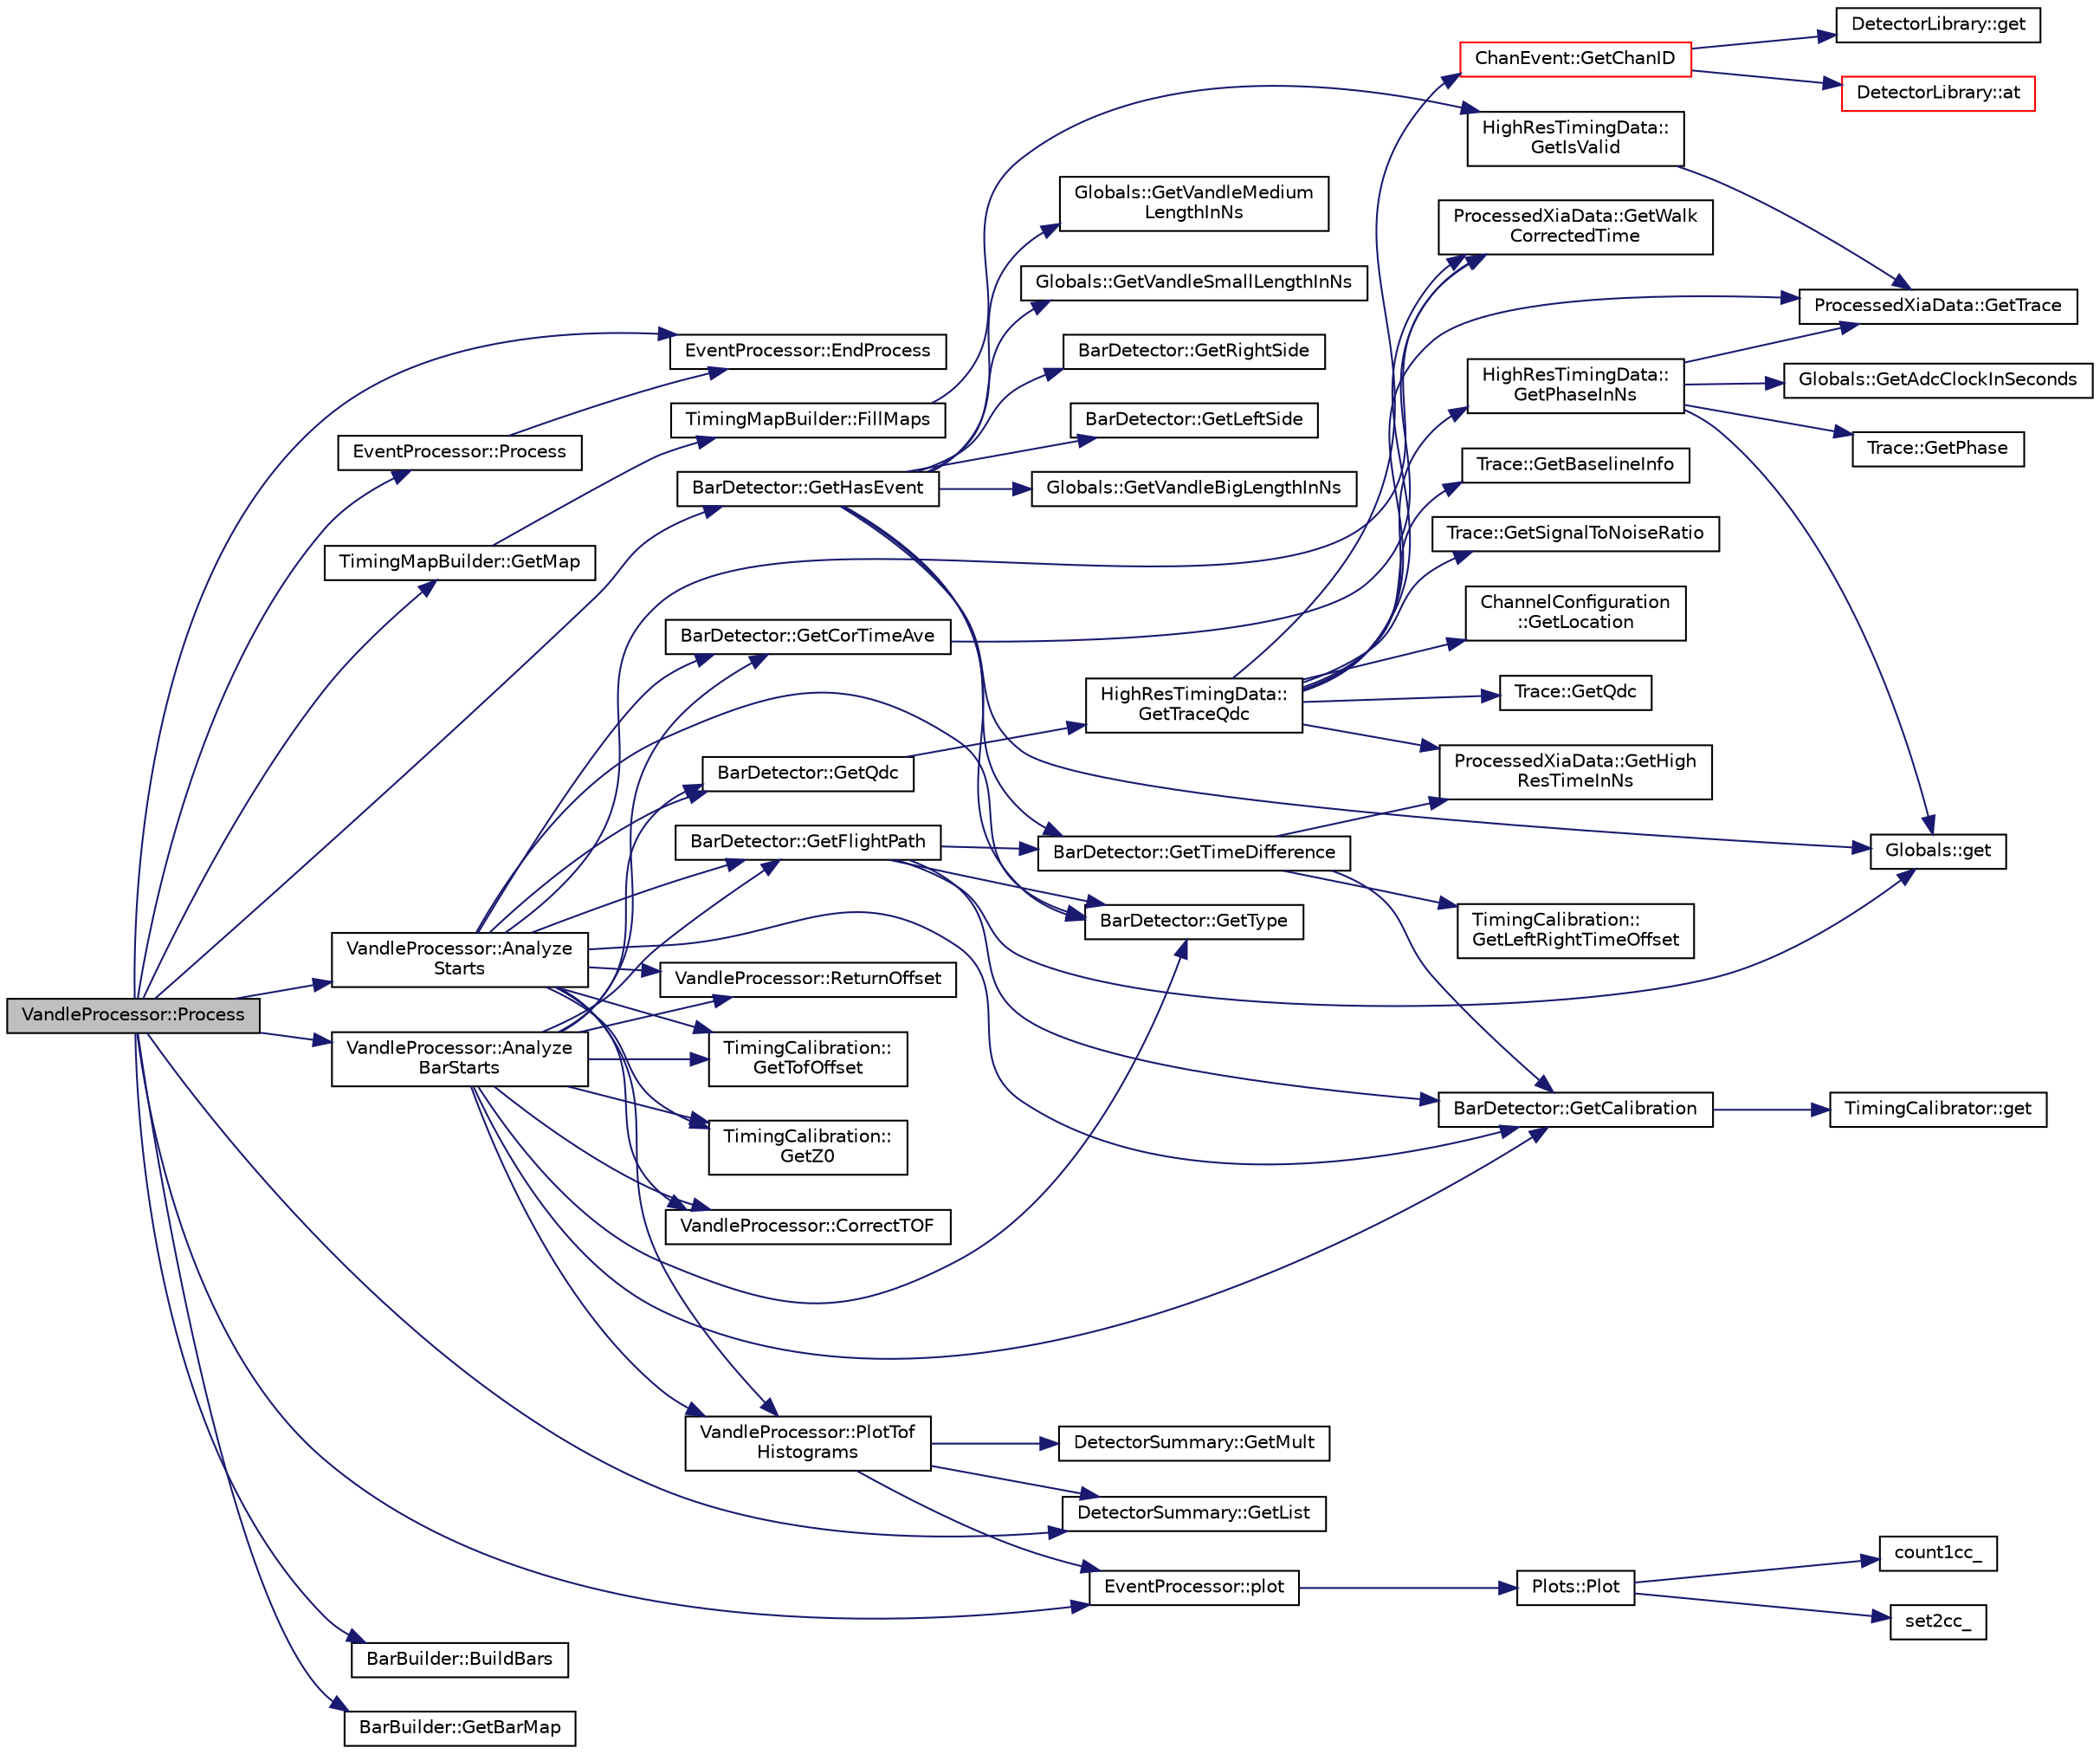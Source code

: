 digraph "VandleProcessor::Process"
{
  edge [fontname="Helvetica",fontsize="10",labelfontname="Helvetica",labelfontsize="10"];
  node [fontname="Helvetica",fontsize="10",shape=record];
  rankdir="LR";
  Node1 [label="VandleProcessor::Process",height=0.2,width=0.4,color="black", fillcolor="grey75", style="filled", fontcolor="black"];
  Node1 -> Node2 [color="midnightblue",fontsize="10",style="solid",fontname="Helvetica"];
  Node2 [label="EventProcessor::Process",height=0.2,width=0.4,color="black", fillcolor="white", style="filled",URL="$d6/d65/class_event_processor.html#ae2d41a947da0cb509fd0ca85f6caa0fc"];
  Node2 -> Node3 [color="midnightblue",fontsize="10",style="solid",fontname="Helvetica"];
  Node3 [label="EventProcessor::EndProcess",height=0.2,width=0.4,color="black", fillcolor="white", style="filled",URL="$d6/d65/class_event_processor.html#a301eb8d69b3ceeeb4e69ce84a685f5a1"];
  Node1 -> Node4 [color="midnightblue",fontsize="10",style="solid",fontname="Helvetica"];
  Node4 [label="EventProcessor::plot",height=0.2,width=0.4,color="black", fillcolor="white", style="filled",URL="$d6/d65/class_event_processor.html#ad5201bb392726e409ba2a6ac44e764d8",tooltip="Implementation of the plot command to interface with the DAMM routines. "];
  Node4 -> Node5 [color="midnightblue",fontsize="10",style="solid",fontname="Helvetica"];
  Node5 [label="Plots::Plot",height=0.2,width=0.4,color="black", fillcolor="white", style="filled",URL="$d7/d8b/class_plots.html#a68849b82c8c7a5d57f972cbd8de83328",tooltip="Plots into histogram defined by dammId. "];
  Node5 -> Node6 [color="midnightblue",fontsize="10",style="solid",fontname="Helvetica"];
  Node6 [label="count1cc_",height=0.2,width=0.4,color="black", fillcolor="white", style="filled",URL="$da/d57/_scanor_8hpp.html#a31aca3d0ff704e08f8f8968288ae7895",tooltip="Defines the DAMM function to call for 1D hists */. "];
  Node5 -> Node7 [color="midnightblue",fontsize="10",style="solid",fontname="Helvetica"];
  Node7 [label="set2cc_",height=0.2,width=0.4,color="black", fillcolor="white", style="filled",URL="$da/d57/_scanor_8hpp.html#a8b0a662ebdb3f947ba8470bf89f11c3a",tooltip="Defines the DAMM function to call for 2D hists */. "];
  Node1 -> Node8 [color="midnightblue",fontsize="10",style="solid",fontname="Helvetica"];
  Node8 [label="DetectorSummary::GetList",height=0.2,width=0.4,color="black", fillcolor="white", style="filled",URL="$da/d8d/class_detector_summary.html#ade277162067150739e660ab74cc9082d"];
  Node1 -> Node9 [color="midnightblue",fontsize="10",style="solid",fontname="Helvetica"];
  Node9 [label="TimingMapBuilder::GetMap",height=0.2,width=0.4,color="black", fillcolor="white", style="filled",URL="$dd/dcd/class_timing_map_builder.html#a5ad30423496d0aa122c64d85b91a3d93"];
  Node9 -> Node10 [color="midnightblue",fontsize="10",style="solid",fontname="Helvetica"];
  Node10 [label="TimingMapBuilder::FillMaps",height=0.2,width=0.4,color="black", fillcolor="white", style="filled",URL="$dd/dcd/class_timing_map_builder.html#afd32696516ef5999dc7293ae8ea4835b"];
  Node10 -> Node11 [color="midnightblue",fontsize="10",style="solid",fontname="Helvetica"];
  Node11 [label="HighResTimingData::\lGetIsValid",height=0.2,width=0.4,color="black", fillcolor="white", style="filled",URL="$d7/d61/class_high_res_timing_data.html#abb4f71795de7ea6f8b918e0ece2b1a74"];
  Node11 -> Node12 [color="midnightblue",fontsize="10",style="solid",fontname="Helvetica"];
  Node12 [label="ProcessedXiaData::GetTrace",height=0.2,width=0.4,color="black", fillcolor="white", style="filled",URL="$df/d3c/class_processed_xia_data.html#a2d98ff813786abdb09ebc6bd22dbf48d"];
  Node1 -> Node13 [color="midnightblue",fontsize="10",style="solid",fontname="Helvetica"];
  Node13 [label="BarBuilder::BuildBars",height=0.2,width=0.4,color="black", fillcolor="white", style="filled",URL="$de/d12/class_bar_builder.html#a6122a4c2a7b4ba9527af65aa932194c3"];
  Node1 -> Node14 [color="midnightblue",fontsize="10",style="solid",fontname="Helvetica"];
  Node14 [label="BarBuilder::GetBarMap",height=0.2,width=0.4,color="black", fillcolor="white", style="filled",URL="$de/d12/class_bar_builder.html#a4ab3d31816f265edd0a08d960fbba501"];
  Node1 -> Node15 [color="midnightblue",fontsize="10",style="solid",fontname="Helvetica"];
  Node15 [label="BarDetector::GetHasEvent",height=0.2,width=0.4,color="black", fillcolor="white", style="filled",URL="$d6/d15/class_bar_detector.html#acf303af2c5fd9805ae39900a7bb733c8"];
  Node15 -> Node16 [color="midnightblue",fontsize="10",style="solid",fontname="Helvetica"];
  Node16 [label="BarDetector::GetType",height=0.2,width=0.4,color="black", fillcolor="white", style="filled",URL="$d6/d15/class_bar_detector.html#a809fe47808591c16680d0fe90500dcdd"];
  Node15 -> Node17 [color="midnightblue",fontsize="10",style="solid",fontname="Helvetica"];
  Node17 [label="Globals::get",height=0.2,width=0.4,color="black", fillcolor="white", style="filled",URL="$d3/daf/class_globals.html#ae66fa0173342202c96b13d71a6522512",tooltip="Instance is created upon first call. "];
  Node15 -> Node18 [color="midnightblue",fontsize="10",style="solid",fontname="Helvetica"];
  Node18 [label="Globals::GetVandleSmallLengthInNs",height=0.2,width=0.4,color="black", fillcolor="white", style="filled",URL="$d3/daf/class_globals.html#a7c27b136562e7eb5fd5444615e018c87"];
  Node15 -> Node19 [color="midnightblue",fontsize="10",style="solid",fontname="Helvetica"];
  Node19 [label="BarDetector::GetTimeDifference",height=0.2,width=0.4,color="black", fillcolor="white", style="filled",URL="$d6/d15/class_bar_detector.html#a9aeef4ac770dad5953229e9aacb5b32c"];
  Node19 -> Node20 [color="midnightblue",fontsize="10",style="solid",fontname="Helvetica"];
  Node20 [label="ProcessedXiaData::GetHigh\lResTimeInNs",height=0.2,width=0.4,color="black", fillcolor="white", style="filled",URL="$df/d3c/class_processed_xia_data.html#a5da8714dc3420a4efd9a199de3f56079"];
  Node19 -> Node21 [color="midnightblue",fontsize="10",style="solid",fontname="Helvetica"];
  Node21 [label="BarDetector::GetCalibration",height=0.2,width=0.4,color="black", fillcolor="white", style="filled",URL="$d6/d15/class_bar_detector.html#aa76fb3d3f78aa6d8d3cc572cb18e1f70"];
  Node21 -> Node22 [color="midnightblue",fontsize="10",style="solid",fontname="Helvetica"];
  Node22 [label="TimingCalibrator::get",height=0.2,width=0.4,color="black", fillcolor="white", style="filled",URL="$dd/d02/class_timing_calibrator.html#aef9d53667925c12fee1462de03a5c063"];
  Node19 -> Node23 [color="midnightblue",fontsize="10",style="solid",fontname="Helvetica"];
  Node23 [label="TimingCalibration::\lGetLeftRightTimeOffset",height=0.2,width=0.4,color="black", fillcolor="white", style="filled",URL="$d2/d44/class_timing_calibration.html#a029592fb044fa928de8a7b67873c489d"];
  Node15 -> Node24 [color="midnightblue",fontsize="10",style="solid",fontname="Helvetica"];
  Node24 [label="BarDetector::GetRightSide",height=0.2,width=0.4,color="black", fillcolor="white", style="filled",URL="$d6/d15/class_bar_detector.html#a0fd744041adb37ff4fdcab14fcaf4902"];
  Node15 -> Node25 [color="midnightblue",fontsize="10",style="solid",fontname="Helvetica"];
  Node25 [label="BarDetector::GetLeftSide",height=0.2,width=0.4,color="black", fillcolor="white", style="filled",URL="$d6/d15/class_bar_detector.html#ae8af0d4050d47d96cc7ee4e44836f0a6"];
  Node15 -> Node26 [color="midnightblue",fontsize="10",style="solid",fontname="Helvetica"];
  Node26 [label="Globals::GetVandleBigLengthInNs",height=0.2,width=0.4,color="black", fillcolor="white", style="filled",URL="$d3/daf/class_globals.html#a4cf86323493c08030c7ecbbf96b9f3e1"];
  Node15 -> Node27 [color="midnightblue",fontsize="10",style="solid",fontname="Helvetica"];
  Node27 [label="Globals::GetVandleMedium\lLengthInNs",height=0.2,width=0.4,color="black", fillcolor="white", style="filled",URL="$d3/daf/class_globals.html#a7f6ca543c0b38537a8f319e8679db094"];
  Node1 -> Node28 [color="midnightblue",fontsize="10",style="solid",fontname="Helvetica"];
  Node28 [label="VandleProcessor::Analyze\lBarStarts",height=0.2,width=0.4,color="black", fillcolor="white", style="filled",URL="$db/d21/class_vandle_processor.html#a0110c42a30912f6c299770a8d7bb2283",tooltip="Analyze the data for scenarios with Bar Starts; e.g. Double Beta detectors. "];
  Node28 -> Node29 [color="midnightblue",fontsize="10",style="solid",fontname="Helvetica"];
  Node29 [label="BarDetector::GetCorTimeAve",height=0.2,width=0.4,color="black", fillcolor="white", style="filled",URL="$d6/d15/class_bar_detector.html#afd27f820c6859b1a69228cd3c238df3c"];
  Node29 -> Node30 [color="midnightblue",fontsize="10",style="solid",fontname="Helvetica"];
  Node30 [label="ProcessedXiaData::GetWalk\lCorrectedTime",height=0.2,width=0.4,color="black", fillcolor="white", style="filled",URL="$df/d3c/class_processed_xia_data.html#a796159b153b67faaaaf00650d4469ab4"];
  Node28 -> Node21 [color="midnightblue",fontsize="10",style="solid",fontname="Helvetica"];
  Node28 -> Node31 [color="midnightblue",fontsize="10",style="solid",fontname="Helvetica"];
  Node31 [label="TimingCalibration::\lGetTofOffset",height=0.2,width=0.4,color="black", fillcolor="white", style="filled",URL="$d2/d44/class_timing_calibration.html#a9a525af84fd4ad5deaee261e6320d3cc"];
  Node28 -> Node32 [color="midnightblue",fontsize="10",style="solid",fontname="Helvetica"];
  Node32 [label="VandleProcessor::CorrectTOF",height=0.2,width=0.4,color="black", fillcolor="white", style="filled",URL="$db/d21/class_vandle_processor.html#a0e075e2826fc130f4e3b52f1ad59c871",tooltip="Correct the time of flight based on the geometry of the setup. "];
  Node28 -> Node33 [color="midnightblue",fontsize="10",style="solid",fontname="Helvetica"];
  Node33 [label="BarDetector::GetFlightPath",height=0.2,width=0.4,color="black", fillcolor="white", style="filled",URL="$d6/d15/class_bar_detector.html#a0a587a54d41b2fc35fd1474bc1adadf7"];
  Node33 -> Node16 [color="midnightblue",fontsize="10",style="solid",fontname="Helvetica"];
  Node33 -> Node21 [color="midnightblue",fontsize="10",style="solid",fontname="Helvetica"];
  Node33 -> Node17 [color="midnightblue",fontsize="10",style="solid",fontname="Helvetica"];
  Node33 -> Node19 [color="midnightblue",fontsize="10",style="solid",fontname="Helvetica"];
  Node28 -> Node34 [color="midnightblue",fontsize="10",style="solid",fontname="Helvetica"];
  Node34 [label="TimingCalibration::\lGetZ0",height=0.2,width=0.4,color="black", fillcolor="white", style="filled",URL="$d2/d44/class_timing_calibration.html#af188738a9b1c5065482626f600030823"];
  Node28 -> Node35 [color="midnightblue",fontsize="10",style="solid",fontname="Helvetica"];
  Node35 [label="VandleProcessor::PlotTof\lHistograms",height=0.2,width=0.4,color="black", fillcolor="white", style="filled",URL="$db/d21/class_vandle_processor.html#a1597bac08eca7f01d8da1837ce9a14be"];
  Node35 -> Node4 [color="midnightblue",fontsize="10",style="solid",fontname="Helvetica"];
  Node35 -> Node36 [color="midnightblue",fontsize="10",style="solid",fontname="Helvetica"];
  Node36 [label="DetectorSummary::GetMult",height=0.2,width=0.4,color="black", fillcolor="white", style="filled",URL="$da/d8d/class_detector_summary.html#a7ac90cef73b4df93002a938d61933cf5"];
  Node35 -> Node8 [color="midnightblue",fontsize="10",style="solid",fontname="Helvetica"];
  Node28 -> Node37 [color="midnightblue",fontsize="10",style="solid",fontname="Helvetica"];
  Node37 [label="BarDetector::GetQdc",height=0.2,width=0.4,color="black", fillcolor="white", style="filled",URL="$d6/d15/class_bar_detector.html#a425dd8e2c5639358fa9728dfcc90b35e"];
  Node37 -> Node38 [color="midnightblue",fontsize="10",style="solid",fontname="Helvetica"];
  Node38 [label="HighResTimingData::\lGetTraceQdc",height=0.2,width=0.4,color="black", fillcolor="white", style="filled",URL="$d7/d61/class_high_res_timing_data.html#ae030857390e4ad2262e30f896c9f03b3"];
  Node38 -> Node12 [color="midnightblue",fontsize="10",style="solid",fontname="Helvetica"];
  Node38 -> Node39 [color="midnightblue",fontsize="10",style="solid",fontname="Helvetica"];
  Node39 [label="Trace::GetQdc",height=0.2,width=0.4,color="black", fillcolor="white", style="filled",URL="$dd/db7/class_trace.html#a825c518af0ec6dcba45253c05b562a62"];
  Node38 -> Node20 [color="midnightblue",fontsize="10",style="solid",fontname="Helvetica"];
  Node38 -> Node40 [color="midnightblue",fontsize="10",style="solid",fontname="Helvetica"];
  Node40 [label="Trace::GetBaselineInfo",height=0.2,width=0.4,color="black", fillcolor="white", style="filled",URL="$dd/db7/class_trace.html#aeee6c9b5e253a8df3dd8fa81fccc104f"];
  Node38 -> Node30 [color="midnightblue",fontsize="10",style="solid",fontname="Helvetica"];
  Node38 -> Node41 [color="midnightblue",fontsize="10",style="solid",fontname="Helvetica"];
  Node41 [label="HighResTimingData::\lGetPhaseInNs",height=0.2,width=0.4,color="black", fillcolor="white", style="filled",URL="$d7/d61/class_high_res_timing_data.html#a21273328ec61a432f82cc2af3ec3d0ca"];
  Node41 -> Node12 [color="midnightblue",fontsize="10",style="solid",fontname="Helvetica"];
  Node41 -> Node42 [color="midnightblue",fontsize="10",style="solid",fontname="Helvetica"];
  Node42 [label="Trace::GetPhase",height=0.2,width=0.4,color="black", fillcolor="white", style="filled",URL="$dd/db7/class_trace.html#a4801f8d119d80e64d2fe9269c79e6a9d"];
  Node41 -> Node17 [color="midnightblue",fontsize="10",style="solid",fontname="Helvetica"];
  Node41 -> Node43 [color="midnightblue",fontsize="10",style="solid",fontname="Helvetica"];
  Node43 [label="Globals::GetAdcClockInSeconds",height=0.2,width=0.4,color="black", fillcolor="white", style="filled",URL="$d3/daf/class_globals.html#ad7d77193cd312ff5b05f78d90a5e5c1f"];
  Node38 -> Node44 [color="midnightblue",fontsize="10",style="solid",fontname="Helvetica"];
  Node44 [label="Trace::GetSignalToNoiseRatio",height=0.2,width=0.4,color="black", fillcolor="white", style="filled",URL="$dd/db7/class_trace.html#ad53ba22a9635836d321f35b97ef72dfa"];
  Node38 -> Node45 [color="midnightblue",fontsize="10",style="solid",fontname="Helvetica"];
  Node45 [label="ChanEvent::GetChanID",height=0.2,width=0.4,color="red", fillcolor="white", style="filled",URL="$d5/d91/class_chan_event.html#ac92976ab74eb43a72bf6e6e536f59496"];
  Node45 -> Node46 [color="midnightblue",fontsize="10",style="solid",fontname="Helvetica"];
  Node46 [label="DetectorLibrary::get",height=0.2,width=0.4,color="black", fillcolor="white", style="filled",URL="$dc/dbe/class_detector_library.html#a6ab3ff825daa8b607865086741bc9b2c"];
  Node45 -> Node47 [color="midnightblue",fontsize="10",style="solid",fontname="Helvetica"];
  Node47 [label="DetectorLibrary::at",height=0.2,width=0.4,color="red", fillcolor="white", style="filled",URL="$dc/dbe/class_detector_library.html#a7dc03a85fdd914647e3b4405524d8f02"];
  Node38 -> Node48 [color="midnightblue",fontsize="10",style="solid",fontname="Helvetica"];
  Node48 [label="ChannelConfiguration\l::GetLocation",height=0.2,width=0.4,color="black", fillcolor="white", style="filled",URL="$d6/d20/class_channel_configuration.html#a63b0841b2af27b4d019b5f68097a5eef"];
  Node28 -> Node49 [color="midnightblue",fontsize="10",style="solid",fontname="Helvetica"];
  Node49 [label="VandleProcessor::ReturnOffset",height=0.2,width=0.4,color="black", fillcolor="white", style="filled",URL="$db/d21/class_vandle_processor.html#a408e5cbe5f5f5c249c59d00b68946b2f"];
  Node28 -> Node16 [color="midnightblue",fontsize="10",style="solid",fontname="Helvetica"];
  Node1 -> Node50 [color="midnightblue",fontsize="10",style="solid",fontname="Helvetica"];
  Node50 [label="VandleProcessor::Analyze\lStarts",height=0.2,width=0.4,color="black", fillcolor="white", style="filled",URL="$db/d21/class_vandle_processor.html#abf7e3570d321d098ef154bbe937821dc",tooltip="Analyze the data for scenarios with Single sided Starts; e.g. LeRIBSS beta scintillators. "];
  Node50 -> Node29 [color="midnightblue",fontsize="10",style="solid",fontname="Helvetica"];
  Node50 -> Node30 [color="midnightblue",fontsize="10",style="solid",fontname="Helvetica"];
  Node50 -> Node21 [color="midnightblue",fontsize="10",style="solid",fontname="Helvetica"];
  Node50 -> Node31 [color="midnightblue",fontsize="10",style="solid",fontname="Helvetica"];
  Node50 -> Node32 [color="midnightblue",fontsize="10",style="solid",fontname="Helvetica"];
  Node50 -> Node33 [color="midnightblue",fontsize="10",style="solid",fontname="Helvetica"];
  Node50 -> Node34 [color="midnightblue",fontsize="10",style="solid",fontname="Helvetica"];
  Node50 -> Node35 [color="midnightblue",fontsize="10",style="solid",fontname="Helvetica"];
  Node50 -> Node37 [color="midnightblue",fontsize="10",style="solid",fontname="Helvetica"];
  Node50 -> Node49 [color="midnightblue",fontsize="10",style="solid",fontname="Helvetica"];
  Node50 -> Node16 [color="midnightblue",fontsize="10",style="solid",fontname="Helvetica"];
  Node1 -> Node3 [color="midnightblue",fontsize="10",style="solid",fontname="Helvetica"];
}
